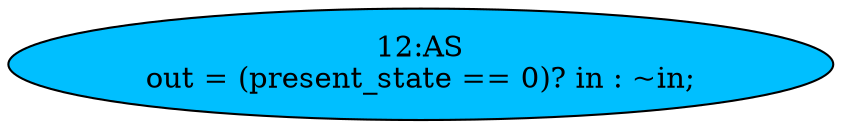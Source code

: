 strict digraph "" {
	node [label="\N"];
	"12:AS"	[ast="<pyverilog.vparser.ast.Assign object at 0x7f93126de050>",
		def_var="['out']",
		fillcolor=deepskyblue,
		label="12:AS
out = (present_state == 0)? in : ~in;",
		statements="[]",
		style=filled,
		typ=Assign,
		use_var="['present_state', 'in', 'in']"];
}

